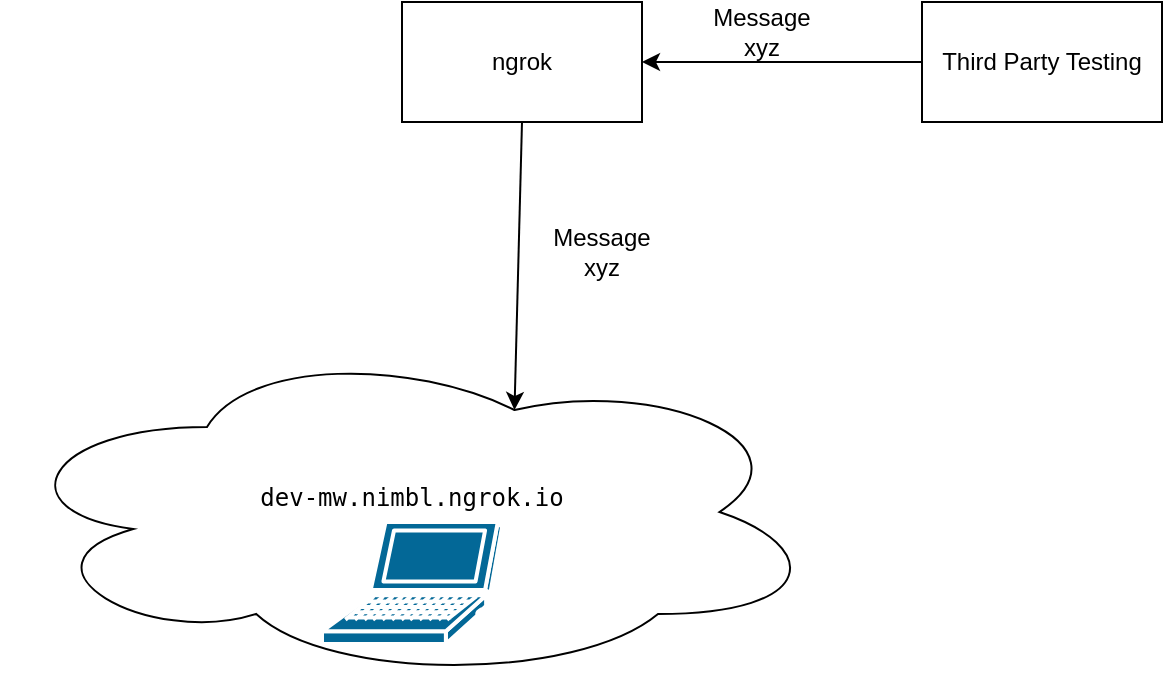 <mxfile version="23.1.2" type="github">
  <diagram name="Page-1" id="MkfKnKnfje0RLH2nJOU2">
    <mxGraphModel dx="1434" dy="772" grid="1" gridSize="10" guides="1" tooltips="1" connect="1" arrows="1" fold="1" page="1" pageScale="1" pageWidth="850" pageHeight="1100" math="0" shadow="0">
      <root>
        <mxCell id="0" />
        <mxCell id="1" parent="0" />
        <mxCell id="i-QcjLZF2Mg1qq-Hg5an-3" value="&#xa;&lt;span&gt;&lt;span dir=&quot;ltr&quot; class=&quot;ui-provider a b c d e f g h i j k l m n o p q r s t u v w x y z ab ac ae af ag ah ai aj ak&quot;&gt;&lt;code&gt;dev-mw.nimbl.ngrok.io&lt;/code&gt;&lt;/span&gt;&lt;/span&gt;&#xa;&#xa;" style="ellipse;shape=cloud;whiteSpace=wrap;html=1;" vertex="1" parent="1">
          <mxGeometry x="140" y="490" width="410" height="170" as="geometry" />
        </mxCell>
        <mxCell id="i-QcjLZF2Mg1qq-Hg5an-2" value="" style="shape=mxgraph.cisco.computers_and_peripherals.laptop;html=1;pointerEvents=1;dashed=0;fillColor=#036897;strokeColor=#ffffff;strokeWidth=2;verticalLabelPosition=bottom;verticalAlign=top;align=center;outlineConnect=0;" vertex="1" parent="1">
          <mxGeometry x="300" y="580" width="90" height="61" as="geometry" />
        </mxCell>
        <mxCell id="i-QcjLZF2Mg1qq-Hg5an-4" value="ngrok" style="rounded=0;whiteSpace=wrap;html=1;" vertex="1" parent="1">
          <mxGeometry x="340" y="320" width="120" height="60" as="geometry" />
        </mxCell>
        <mxCell id="i-QcjLZF2Mg1qq-Hg5an-6" value="" style="endArrow=classic;html=1;rounded=0;entryX=0.625;entryY=0.2;entryDx=0;entryDy=0;entryPerimeter=0;exitX=0.5;exitY=1;exitDx=0;exitDy=0;" edge="1" parent="1" source="i-QcjLZF2Mg1qq-Hg5an-4" target="i-QcjLZF2Mg1qq-Hg5an-3">
          <mxGeometry width="50" height="50" relative="1" as="geometry">
            <mxPoint x="340" y="380" as="sourcePoint" />
            <mxPoint x="390" y="330" as="targetPoint" />
          </mxGeometry>
        </mxCell>
        <mxCell id="i-QcjLZF2Mg1qq-Hg5an-7" value="Third Party Testing" style="rounded=0;whiteSpace=wrap;html=1;" vertex="1" parent="1">
          <mxGeometry x="600" y="320" width="120" height="60" as="geometry" />
        </mxCell>
        <mxCell id="i-QcjLZF2Mg1qq-Hg5an-9" value="Message xyz" style="text;html=1;strokeColor=none;fillColor=none;align=center;verticalAlign=middle;whiteSpace=wrap;rounded=0;" vertex="1" parent="1">
          <mxGeometry x="490" y="320" width="60" height="30" as="geometry" />
        </mxCell>
        <mxCell id="i-QcjLZF2Mg1qq-Hg5an-10" value="" style="endArrow=classic;html=1;rounded=0;entryX=1;entryY=0.5;entryDx=0;entryDy=0;exitX=0;exitY=0.5;exitDx=0;exitDy=0;" edge="1" parent="1" source="i-QcjLZF2Mg1qq-Hg5an-7" target="i-QcjLZF2Mg1qq-Hg5an-4">
          <mxGeometry width="50" height="50" relative="1" as="geometry">
            <mxPoint x="600" y="340" as="sourcePoint" />
            <mxPoint x="650" y="290" as="targetPoint" />
          </mxGeometry>
        </mxCell>
        <mxCell id="i-QcjLZF2Mg1qq-Hg5an-11" value="Message xyz" style="text;html=1;strokeColor=none;fillColor=none;align=center;verticalAlign=middle;whiteSpace=wrap;rounded=0;" vertex="1" parent="1">
          <mxGeometry x="410" y="430" width="60" height="30" as="geometry" />
        </mxCell>
      </root>
    </mxGraphModel>
  </diagram>
</mxfile>
